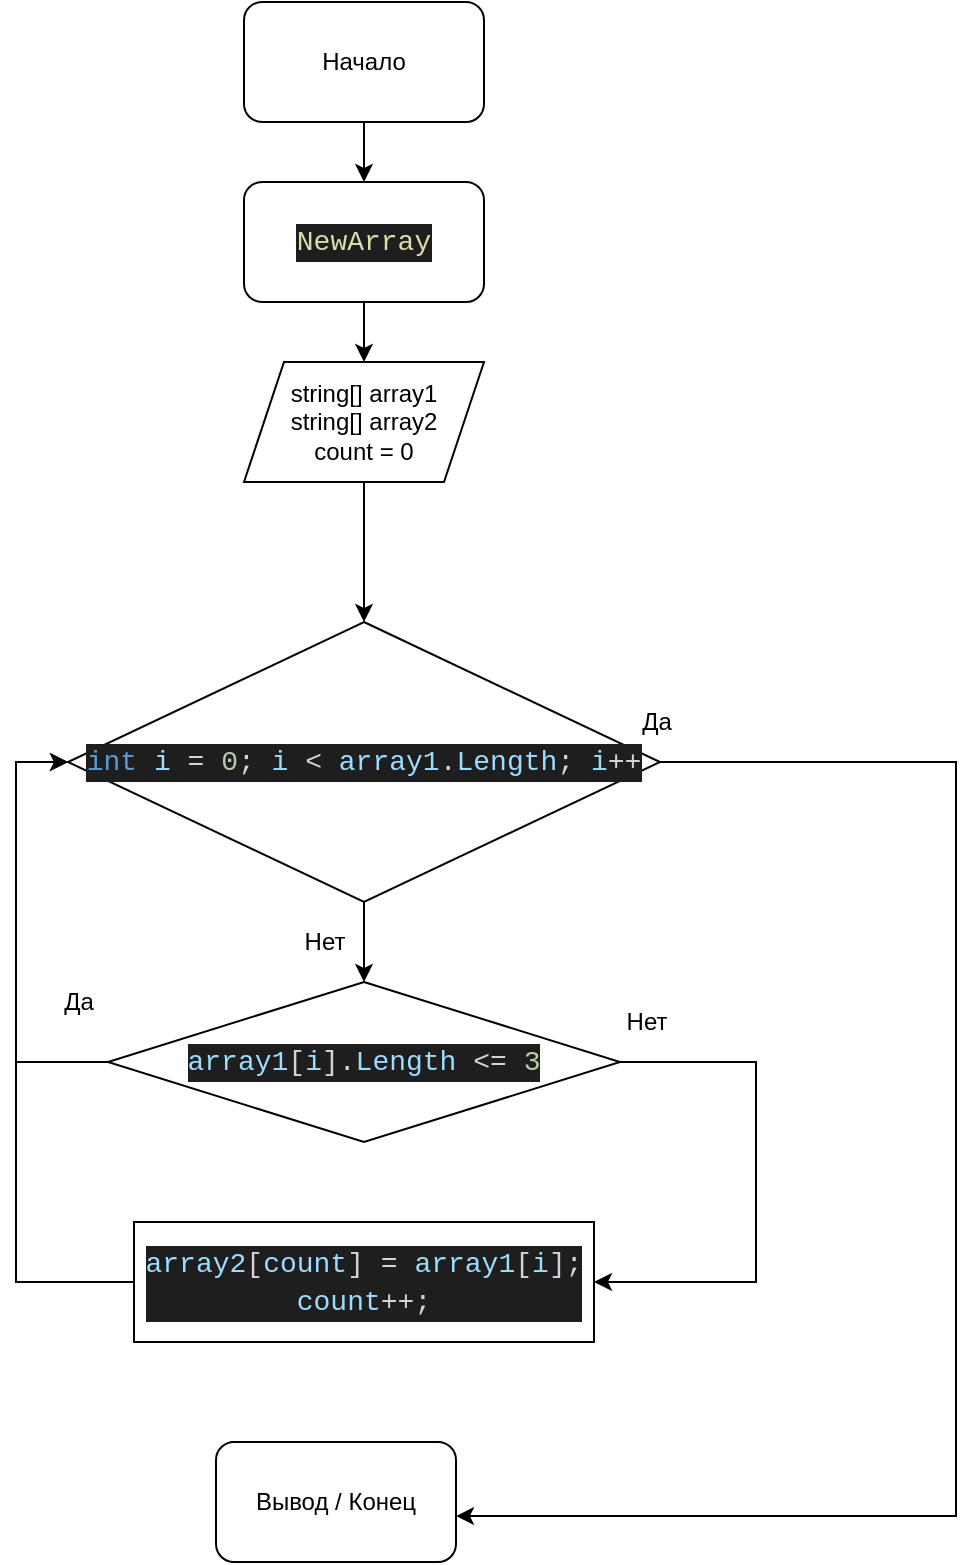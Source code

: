 <mxfile version="19.0.3" type="device"><diagram id="I9ZBjrOf159400iV9EG9" name="Страница 1"><mxGraphModel dx="1420" dy="905" grid="1" gridSize="10" guides="1" tooltips="1" connect="1" arrows="1" fold="1" page="1" pageScale="1" pageWidth="827" pageHeight="1169" math="0" shadow="0"><root><mxCell id="0"/><mxCell id="1" parent="0"/><mxCell id="95qgiDtc1GJJqL3fLceV-1" value="Вывод / Конец" style="rounded=1;whiteSpace=wrap;html=1;" vertex="1" parent="1"><mxGeometry x="340" y="750" width="120" height="60" as="geometry"/></mxCell><mxCell id="95qgiDtc1GJJqL3fLceV-4" style="edgeStyle=orthogonalEdgeStyle;rounded=0;orthogonalLoop=1;jettySize=auto;html=1;" edge="1" parent="1" source="95qgiDtc1GJJqL3fLceV-2" target="95qgiDtc1GJJqL3fLceV-3"><mxGeometry relative="1" as="geometry"/></mxCell><mxCell id="95qgiDtc1GJJqL3fLceV-2" value="Начало" style="rounded=1;whiteSpace=wrap;html=1;" vertex="1" parent="1"><mxGeometry x="354" y="30" width="120" height="60" as="geometry"/></mxCell><mxCell id="95qgiDtc1GJJqL3fLceV-6" style="edgeStyle=orthogonalEdgeStyle;rounded=0;orthogonalLoop=1;jettySize=auto;html=1;" edge="1" parent="1" source="95qgiDtc1GJJqL3fLceV-3" target="95qgiDtc1GJJqL3fLceV-5"><mxGeometry relative="1" as="geometry"/></mxCell><mxCell id="95qgiDtc1GJJqL3fLceV-3" value="&lt;div style=&quot;color: rgb(212, 212, 212); background-color: rgb(30, 30, 30); font-family: Consolas, &amp;quot;Courier New&amp;quot;, monospace; font-size: 14px; line-height: 19px;&quot;&gt;&lt;span style=&quot;color: #dcdcaa;&quot;&gt;NewArray&lt;/span&gt;&lt;/div&gt;" style="rounded=1;whiteSpace=wrap;html=1;" vertex="1" parent="1"><mxGeometry x="354" y="120" width="120" height="60" as="geometry"/></mxCell><mxCell id="95qgiDtc1GJJqL3fLceV-8" style="edgeStyle=orthogonalEdgeStyle;rounded=0;orthogonalLoop=1;jettySize=auto;html=1;" edge="1" parent="1" source="95qgiDtc1GJJqL3fLceV-5" target="95qgiDtc1GJJqL3fLceV-7"><mxGeometry relative="1" as="geometry"/></mxCell><mxCell id="95qgiDtc1GJJqL3fLceV-5" value="string[] array1&lt;br&gt;string[] array2&lt;br&gt;count = 0" style="shape=parallelogram;perimeter=parallelogramPerimeter;whiteSpace=wrap;html=1;fixedSize=1;" vertex="1" parent="1"><mxGeometry x="354" y="210" width="120" height="60" as="geometry"/></mxCell><mxCell id="95qgiDtc1GJJqL3fLceV-9" style="edgeStyle=orthogonalEdgeStyle;rounded=0;orthogonalLoop=1;jettySize=auto;html=1;" edge="1" parent="1" source="95qgiDtc1GJJqL3fLceV-7" target="95qgiDtc1GJJqL3fLceV-10"><mxGeometry relative="1" as="geometry"><mxPoint x="414" y="550" as="targetPoint"/></mxGeometry></mxCell><mxCell id="95qgiDtc1GJJqL3fLceV-14" style="edgeStyle=orthogonalEdgeStyle;rounded=0;orthogonalLoop=1;jettySize=auto;html=1;entryX=1;entryY=0.617;entryDx=0;entryDy=0;entryPerimeter=0;" edge="1" parent="1" source="95qgiDtc1GJJqL3fLceV-7" target="95qgiDtc1GJJqL3fLceV-1"><mxGeometry relative="1" as="geometry"><Array as="points"><mxPoint x="710" y="410"/><mxPoint x="710" y="787"/></Array></mxGeometry></mxCell><mxCell id="95qgiDtc1GJJqL3fLceV-7" value="&lt;div style=&quot;color: rgb(212, 212, 212); background-color: rgb(30, 30, 30); font-family: Consolas, &amp;quot;Courier New&amp;quot;, monospace; font-size: 14px; line-height: 19px;&quot;&gt;&lt;span style=&quot;color: #569cd6;&quot;&gt;int&lt;/span&gt; &lt;span style=&quot;color: #9cdcfe;&quot;&gt;i&lt;/span&gt; = &lt;span style=&quot;color: #b5cea8;&quot;&gt;0&lt;/span&gt;; &lt;span style=&quot;color: #9cdcfe;&quot;&gt;i&lt;/span&gt; &amp;lt; &lt;span style=&quot;color: #9cdcfe;&quot;&gt;array1&lt;/span&gt;.&lt;span style=&quot;color: #9cdcfe;&quot;&gt;Length&lt;/span&gt;; &lt;span style=&quot;color: #9cdcfe;&quot;&gt;i&lt;/span&gt;++&lt;/div&gt;" style="rhombus;whiteSpace=wrap;html=1;" vertex="1" parent="1"><mxGeometry x="266" y="340" width="296" height="140" as="geometry"/></mxCell><mxCell id="95qgiDtc1GJJqL3fLceV-12" style="edgeStyle=orthogonalEdgeStyle;rounded=0;orthogonalLoop=1;jettySize=auto;html=1;entryX=1;entryY=0.5;entryDx=0;entryDy=0;" edge="1" parent="1" source="95qgiDtc1GJJqL3fLceV-10" target="95qgiDtc1GJJqL3fLceV-11"><mxGeometry relative="1" as="geometry"><Array as="points"><mxPoint x="610" y="560"/><mxPoint x="610" y="670"/></Array></mxGeometry></mxCell><mxCell id="95qgiDtc1GJJqL3fLceV-13" style="edgeStyle=orthogonalEdgeStyle;rounded=0;orthogonalLoop=1;jettySize=auto;html=1;entryX=0;entryY=0.5;entryDx=0;entryDy=0;" edge="1" parent="1" source="95qgiDtc1GJJqL3fLceV-10" target="95qgiDtc1GJJqL3fLceV-7"><mxGeometry relative="1" as="geometry"><Array as="points"><mxPoint x="240" y="560"/><mxPoint x="240" y="410"/></Array></mxGeometry></mxCell><mxCell id="95qgiDtc1GJJqL3fLceV-10" value="&lt;div style=&quot;color: rgb(212, 212, 212); background-color: rgb(30, 30, 30); font-family: Consolas, &amp;quot;Courier New&amp;quot;, monospace; font-size: 14px; line-height: 19px;&quot;&gt;&lt;span style=&quot;color: #9cdcfe;&quot;&gt;array1&lt;/span&gt;[&lt;span style=&quot;color: #9cdcfe;&quot;&gt;i&lt;/span&gt;].&lt;span style=&quot;color: #9cdcfe;&quot;&gt;Length&lt;/span&gt; &amp;lt;= &lt;span style=&quot;color: #b5cea8;&quot;&gt;3&lt;/span&gt;&lt;/div&gt;" style="rhombus;whiteSpace=wrap;html=1;labelBackgroundColor=#;" vertex="1" parent="1"><mxGeometry x="286" y="520" width="256" height="80" as="geometry"/></mxCell><mxCell id="95qgiDtc1GJJqL3fLceV-19" style="edgeStyle=orthogonalEdgeStyle;rounded=0;orthogonalLoop=1;jettySize=auto;html=1;" edge="1" parent="1" source="95qgiDtc1GJJqL3fLceV-11" target="95qgiDtc1GJJqL3fLceV-7"><mxGeometry relative="1" as="geometry"><Array as="points"><mxPoint x="240" y="670"/><mxPoint x="240" y="410"/></Array></mxGeometry></mxCell><mxCell id="95qgiDtc1GJJqL3fLceV-11" value="&lt;div style=&quot;color: rgb(212, 212, 212); background-color: rgb(30, 30, 30); font-family: Consolas, &amp;quot;Courier New&amp;quot;, monospace; font-size: 14px; line-height: 19px;&quot;&gt;&lt;div&gt;&lt;span style=&quot;color: #9cdcfe;&quot;&gt;array2&lt;/span&gt;[&lt;span style=&quot;color: #9cdcfe;&quot;&gt;count&lt;/span&gt;] = &lt;span style=&quot;color: #9cdcfe;&quot;&gt;array1&lt;/span&gt;[&lt;span style=&quot;color: #9cdcfe;&quot;&gt;i&lt;/span&gt;];&lt;/div&gt;&lt;div&gt;&lt;span style=&quot;color: #9cdcfe;&quot;&gt;count&lt;/span&gt;++;&lt;/div&gt;&lt;/div&gt;" style="rounded=0;whiteSpace=wrap;html=1;labelBackgroundColor=#;" vertex="1" parent="1"><mxGeometry x="299" y="640" width="230" height="60" as="geometry"/></mxCell><mxCell id="95qgiDtc1GJJqL3fLceV-15" value="Нет&lt;br&gt;" style="text;html=1;align=center;verticalAlign=middle;resizable=0;points=[];autosize=1;strokeColor=none;fillColor=none;" vertex="1" parent="1"><mxGeometry x="374" y="490" width="40" height="20" as="geometry"/></mxCell><mxCell id="95qgiDtc1GJJqL3fLceV-16" value="Нет&lt;br&gt;" style="text;html=1;align=center;verticalAlign=middle;resizable=0;points=[];autosize=1;strokeColor=none;fillColor=none;" vertex="1" parent="1"><mxGeometry x="535" y="530" width="40" height="20" as="geometry"/></mxCell><mxCell id="95qgiDtc1GJJqL3fLceV-17" value="Да" style="text;html=1;align=center;verticalAlign=middle;resizable=0;points=[];autosize=1;strokeColor=none;fillColor=none;" vertex="1" parent="1"><mxGeometry x="545" y="380" width="30" height="20" as="geometry"/></mxCell><mxCell id="95qgiDtc1GJJqL3fLceV-18" value="Да" style="text;html=1;align=center;verticalAlign=middle;resizable=0;points=[];autosize=1;strokeColor=none;fillColor=none;" vertex="1" parent="1"><mxGeometry x="256" y="520" width="30" height="20" as="geometry"/></mxCell></root></mxGraphModel></diagram></mxfile>